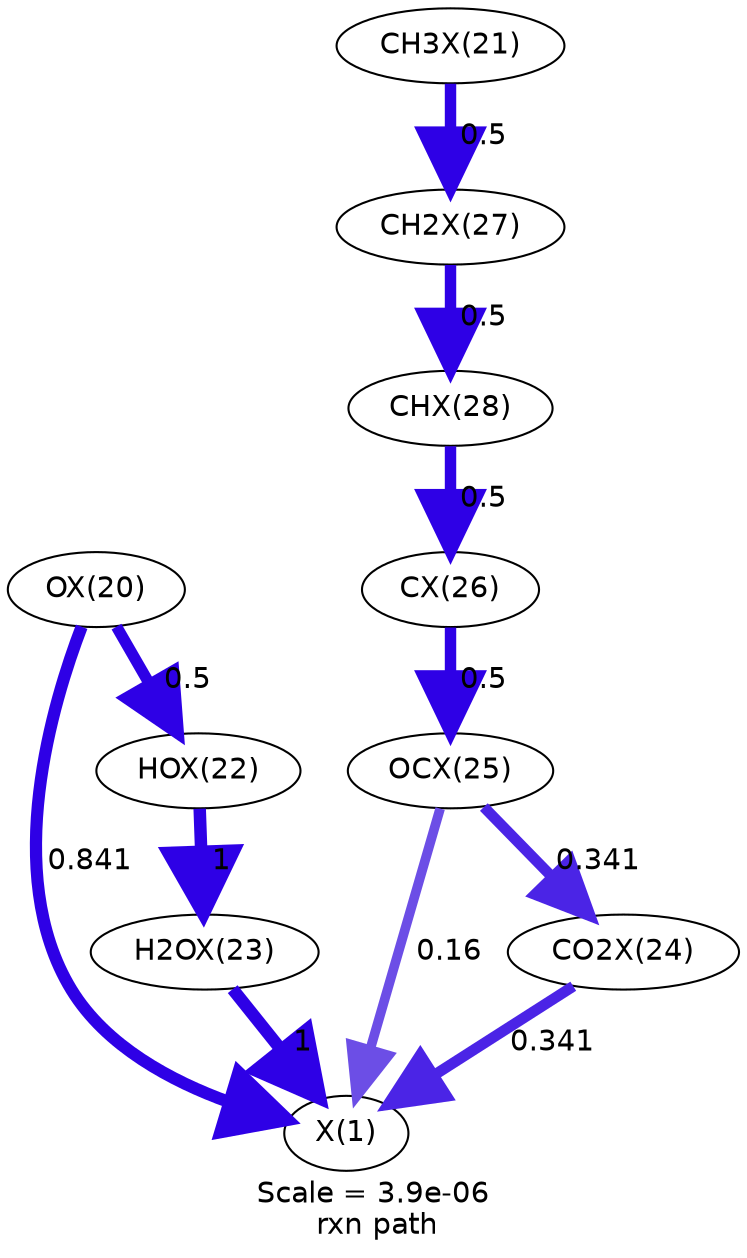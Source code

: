 digraph reaction_paths {
center=1;
s24 -> s22[fontname="Helvetica", penwidth=5.87, arrowsize=2.93, color="0.7, 1.34, 0.9"
, label=" 0.841"];
s29 -> s22[fontname="Helvetica", penwidth=4.62, arrowsize=2.31, color="0.7, 0.66, 0.9"
, label=" 0.16"];
s27 -> s22[fontname="Helvetica", penwidth=6, arrowsize=3, color="0.7, 1.5, 0.9"
, label=" 1"];
s28 -> s22[fontname="Helvetica", penwidth=5.19, arrowsize=2.59, color="0.7, 0.841, 0.9"
, label=" 0.341"];
s24 -> s26[fontname="Helvetica", penwidth=5.48, arrowsize=2.74, color="0.7, 1, 0.9"
, label=" 0.5"];
s26 -> s27[fontname="Helvetica", penwidth=6, arrowsize=3, color="0.7, 1.5, 0.9"
, label=" 1"];
s25 -> s31[fontname="Helvetica", penwidth=5.48, arrowsize=2.74, color="0.7, 1, 0.9"
, label=" 0.5"];
s31 -> s32[fontname="Helvetica", penwidth=5.48, arrowsize=2.74, color="0.7, 1, 0.9"
, label=" 0.5"];
s32 -> s30[fontname="Helvetica", penwidth=5.48, arrowsize=2.74, color="0.7, 1, 0.9"
, label=" 0.5"];
s30 -> s29[fontname="Helvetica", penwidth=5.48, arrowsize=2.74, color="0.7, 1, 0.9"
, label=" 0.5"];
s29 -> s28[fontname="Helvetica", penwidth=5.19, arrowsize=2.59, color="0.7, 0.841, 0.9"
, label=" 0.341"];
s22 [ fontname="Helvetica", label="X(1)"];
s24 [ fontname="Helvetica", label="OX(20)"];
s25 [ fontname="Helvetica", label="CH3X(21)"];
s26 [ fontname="Helvetica", label="HOX(22)"];
s27 [ fontname="Helvetica", label="H2OX(23)"];
s28 [ fontname="Helvetica", label="CO2X(24)"];
s29 [ fontname="Helvetica", label="OCX(25)"];
s30 [ fontname="Helvetica", label="CX(26)"];
s31 [ fontname="Helvetica", label="CH2X(27)"];
s32 [ fontname="Helvetica", label="CHX(28)"];
 label = "Scale = 3.9e-06\l rxn path";
 fontname = "Helvetica";
}

